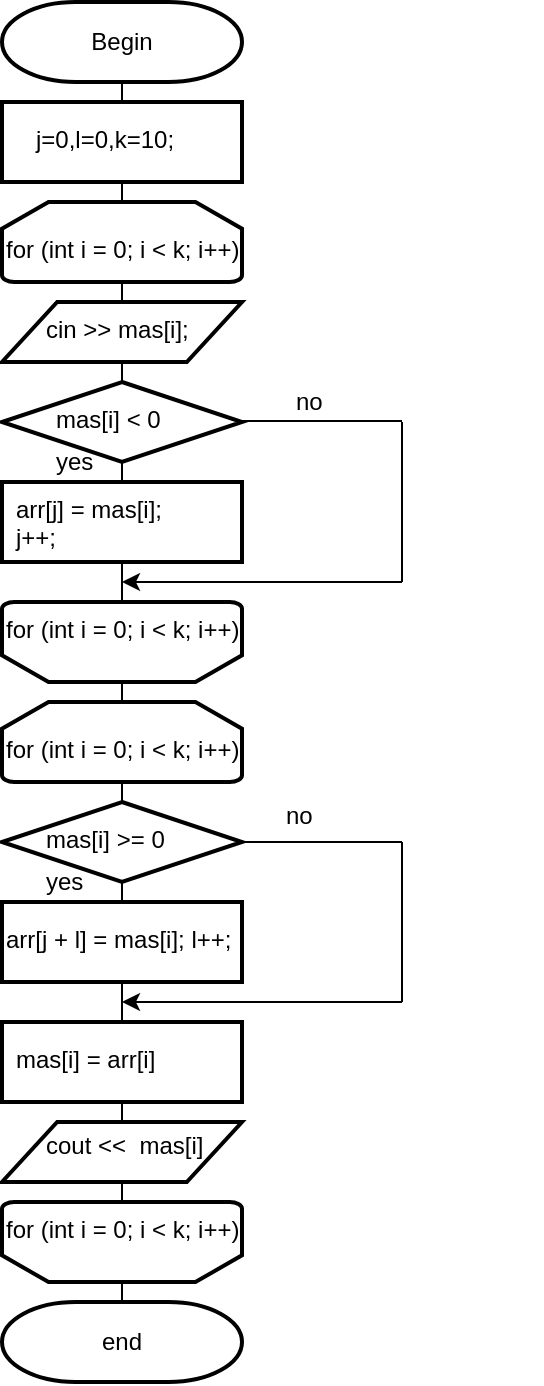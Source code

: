 <mxfile version="12.2.4" type="device" pages="1"><diagram id="SChAO-vwooIZinTrjpEd" name="Страница 1"><mxGraphModel dx="366" dy="420" grid="1" gridSize="10" guides="1" tooltips="1" connect="1" arrows="1" fold="1" page="1" pageScale="1" pageWidth="850" pageHeight="1100" math="0" shadow="0"><root><mxCell id="0"/><mxCell id="1" parent="0"/><mxCell id="vDHesleaiKT7ZS_rYuqi-16" value="" style="endArrow=none;html=1;exitX=0.5;exitY=1;exitDx=0;exitDy=0;exitPerimeter=0;entryX=0.5;entryY=1;entryDx=0;entryDy=0;entryPerimeter=0;" edge="1" parent="1" source="vDHesleaiKT7ZS_rYuqi-5" target="vDHesleaiKT7ZS_rYuqi-11"><mxGeometry width="50" height="50" relative="1" as="geometry"><mxPoint x="50" y="550" as="sourcePoint"/><mxPoint x="100" y="500" as="targetPoint"/></mxGeometry></mxCell><mxCell id="vDHesleaiKT7ZS_rYuqi-5" value="Begin" style="strokeWidth=2;html=1;shape=mxgraph.flowchart.terminator;whiteSpace=wrap;" vertex="1" parent="1"><mxGeometry x="40" y="10" width="120" height="40" as="geometry"/></mxCell><mxCell id="vDHesleaiKT7ZS_rYuqi-6" value="" style="strokeWidth=2;html=1;shape=mxgraph.flowchart.loop_limit;whiteSpace=wrap;" vertex="1" parent="1"><mxGeometry x="40" y="110" width="120" height="40" as="geometry"/></mxCell><mxCell id="vDHesleaiKT7ZS_rYuqi-7" value="" style="strokeWidth=2;html=1;shape=mxgraph.flowchart.loop_limit;whiteSpace=wrap;rotation=180;" vertex="1" parent="1"><mxGeometry x="40" y="310" width="120" height="40" as="geometry"/></mxCell><mxCell id="vDHesleaiKT7ZS_rYuqi-8" value="" style="shape=parallelogram;html=1;strokeWidth=2;perimeter=parallelogramPerimeter;whiteSpace=wrap;rounded=1;arcSize=0;size=0.23;" vertex="1" parent="1"><mxGeometry x="40" y="160" width="120" height="30" as="geometry"/></mxCell><mxCell id="vDHesleaiKT7ZS_rYuqi-9" value="" style="strokeWidth=2;html=1;shape=mxgraph.flowchart.decision;whiteSpace=wrap;" vertex="1" parent="1"><mxGeometry x="40" y="200" width="120" height="40" as="geometry"/></mxCell><mxCell id="vDHesleaiKT7ZS_rYuqi-10" value="" style="rounded=1;whiteSpace=wrap;html=1;absoluteArcSize=1;arcSize=0;strokeWidth=2;" vertex="1" parent="1"><mxGeometry x="40" y="250" width="120" height="40" as="geometry"/></mxCell><mxCell id="vDHesleaiKT7ZS_rYuqi-11" value="" style="strokeWidth=2;html=1;shape=mxgraph.flowchart.loop_limit;whiteSpace=wrap;rotation=180;" vertex="1" parent="1"><mxGeometry x="40" y="610" width="120" height="40" as="geometry"/></mxCell><mxCell id="vDHesleaiKT7ZS_rYuqi-12" value="" style="strokeWidth=2;html=1;shape=mxgraph.flowchart.loop_limit;whiteSpace=wrap;" vertex="1" parent="1"><mxGeometry x="40" y="360" width="120" height="40" as="geometry"/></mxCell><mxCell id="vDHesleaiKT7ZS_rYuqi-13" value="" style="strokeWidth=2;html=1;shape=mxgraph.flowchart.decision;whiteSpace=wrap;" vertex="1" parent="1"><mxGeometry x="40" y="410" width="120" height="40" as="geometry"/></mxCell><mxCell id="vDHesleaiKT7ZS_rYuqi-14" value="" style="rounded=1;whiteSpace=wrap;html=1;absoluteArcSize=1;arcSize=0;strokeWidth=2;" vertex="1" parent="1"><mxGeometry x="40" y="460" width="120" height="40" as="geometry"/></mxCell><mxCell id="vDHesleaiKT7ZS_rYuqi-15" value="" style="shape=parallelogram;html=1;strokeWidth=2;perimeter=parallelogramPerimeter;whiteSpace=wrap;rounded=1;arcSize=0;size=0.23;" vertex="1" parent="1"><mxGeometry x="40" y="570" width="120" height="30" as="geometry"/></mxCell><mxCell id="vDHesleaiKT7ZS_rYuqi-18" value="" style="rounded=1;whiteSpace=wrap;html=1;absoluteArcSize=1;arcSize=0;strokeWidth=2;" vertex="1" parent="1"><mxGeometry x="40" y="520" width="120" height="40" as="geometry"/></mxCell><mxCell id="vDHesleaiKT7ZS_rYuqi-19" value="" style="endArrow=none;html=1;exitX=1;exitY=0.5;exitDx=0;exitDy=0;exitPerimeter=0;" edge="1" parent="1" source="vDHesleaiKT7ZS_rYuqi-13"><mxGeometry width="50" height="50" relative="1" as="geometry"><mxPoint x="160" y="435" as="sourcePoint"/><mxPoint x="240" y="430" as="targetPoint"/></mxGeometry></mxCell><mxCell id="vDHesleaiKT7ZS_rYuqi-20" value="" style="endArrow=none;html=1;" edge="1" parent="1"><mxGeometry width="50" height="50" relative="1" as="geometry"><mxPoint x="240" y="430" as="sourcePoint"/><mxPoint x="240" y="510" as="targetPoint"/></mxGeometry></mxCell><mxCell id="vDHesleaiKT7ZS_rYuqi-22" value="" style="endArrow=classic;html=1;" edge="1" parent="1"><mxGeometry width="50" height="50" relative="1" as="geometry"><mxPoint x="240" y="510" as="sourcePoint"/><mxPoint x="100" y="510" as="targetPoint"/></mxGeometry></mxCell><mxCell id="vDHesleaiKT7ZS_rYuqi-24" value="" style="endArrow=none;html=1;exitX=1;exitY=0.5;exitDx=0;exitDy=0;exitPerimeter=0;" edge="1" parent="1"><mxGeometry width="50" height="50" relative="1" as="geometry"><mxPoint x="160" y="219.5" as="sourcePoint"/><mxPoint x="240" y="219.5" as="targetPoint"/></mxGeometry></mxCell><mxCell id="vDHesleaiKT7ZS_rYuqi-25" value="" style="endArrow=none;html=1;" edge="1" parent="1"><mxGeometry width="50" height="50" relative="1" as="geometry"><mxPoint x="240" y="220" as="sourcePoint"/><mxPoint x="240" y="300" as="targetPoint"/></mxGeometry></mxCell><mxCell id="vDHesleaiKT7ZS_rYuqi-27" value="" style="endArrow=classic;html=1;" edge="1" parent="1"><mxGeometry width="50" height="50" relative="1" as="geometry"><mxPoint x="240" y="300" as="sourcePoint"/><mxPoint x="100" y="300" as="targetPoint"/></mxGeometry></mxCell><mxCell id="vDHesleaiKT7ZS_rYuqi-28" value="end" style="strokeWidth=2;html=1;shape=mxgraph.flowchart.terminator;whiteSpace=wrap;" vertex="1" parent="1"><mxGeometry x="40" y="660" width="120" height="40" as="geometry"/></mxCell><mxCell id="vDHesleaiKT7ZS_rYuqi-29" value="" style="endArrow=none;html=1;entryX=0.5;entryY=0;entryDx=0;entryDy=0;entryPerimeter=0;" edge="1" parent="1" target="vDHesleaiKT7ZS_rYuqi-11"><mxGeometry width="50" height="50" relative="1" as="geometry"><mxPoint x="100" y="660" as="sourcePoint"/><mxPoint x="130" y="710" as="targetPoint"/></mxGeometry></mxCell><mxCell id="vDHesleaiKT7ZS_rYuqi-30" value="" style="rounded=1;whiteSpace=wrap;html=1;absoluteArcSize=1;arcSize=0;strokeWidth=2;" vertex="1" parent="1"><mxGeometry x="40" y="60" width="120" height="40" as="geometry"/></mxCell><mxCell id="vDHesleaiKT7ZS_rYuqi-31" value="j=0,l=0,k=10;" style="text;html=1;" vertex="1" parent="1"><mxGeometry x="55" y="65" width="90" height="30" as="geometry"/></mxCell><mxCell id="vDHesleaiKT7ZS_rYuqi-32" value="for (int i = 0; i &lt; k; i++)" style="text;html=1;" vertex="1" parent="1"><mxGeometry x="40" y="120" width="140" height="30" as="geometry"/></mxCell><mxCell id="vDHesleaiKT7ZS_rYuqi-33" value="cin &amp;gt;&amp;gt; mas[i];" style="text;html=1;" vertex="1" parent="1"><mxGeometry x="60" y="160" width="190" height="30" as="geometry"/></mxCell><mxCell id="vDHesleaiKT7ZS_rYuqi-34" value="mas[i] &lt; 0" style="text;html=1;" vertex="1" parent="1"><mxGeometry x="65" y="205" width="80" height="30" as="geometry"/></mxCell><mxCell id="vDHesleaiKT7ZS_rYuqi-35" value="arr[j] = mas[i];&lt;br&gt;j++;" style="text;html=1;" vertex="1" parent="1"><mxGeometry x="45" y="250" width="100" height="30" as="geometry"/></mxCell><mxCell id="vDHesleaiKT7ZS_rYuqi-36" value="for (int i = 0; i &lt; k; i++)" style="text;html=1;" vertex="1" parent="1"><mxGeometry x="40" y="310" width="140" height="30" as="geometry"/></mxCell><mxCell id="vDHesleaiKT7ZS_rYuqi-37" value="for (int i = 0; i &lt; k; i++)" style="text;html=1;" vertex="1" parent="1"><mxGeometry x="40" y="370" width="140" height="30" as="geometry"/></mxCell><mxCell id="vDHesleaiKT7ZS_rYuqi-38" value="mas[i] &amp;gt;= 0" style="text;html=1;" vertex="1" parent="1"><mxGeometry x="60" y="415" width="90" height="30" as="geometry"/></mxCell><mxCell id="vDHesleaiKT7ZS_rYuqi-39" value="arr[j + l] = mas[i];&#9;&#9;&#9;l++;" style="text;html=1;" vertex="1" parent="1"><mxGeometry x="40" y="465" width="140" height="30" as="geometry"/></mxCell><mxCell id="vDHesleaiKT7ZS_rYuqi-40" value="mas[i] = arr[i]" style="text;html=1;" vertex="1" parent="1"><mxGeometry x="45" y="525" width="100" height="30" as="geometry"/></mxCell><mxCell id="vDHesleaiKT7ZS_rYuqi-41" value="cout &amp;lt;&amp;lt;&amp;nbsp; mas[i]&amp;nbsp;" style="text;html=1;" vertex="1" parent="1"><mxGeometry x="60" y="567.5" width="250" height="30" as="geometry"/></mxCell><mxCell id="vDHesleaiKT7ZS_rYuqi-42" value="for (int i = 0; i &lt; k; i++)" style="text;html=1;" vertex="1" parent="1"><mxGeometry x="40" y="610" width="140" height="30" as="geometry"/></mxCell><mxCell id="vDHesleaiKT7ZS_rYuqi-43" value="no" style="text;html=1;resizable=0;points=[];autosize=1;align=left;verticalAlign=top;spacingTop=-4;" vertex="1" parent="1"><mxGeometry x="185" y="200" width="30" height="20" as="geometry"/></mxCell><mxCell id="vDHesleaiKT7ZS_rYuqi-44" value="no" style="text;html=1;resizable=0;points=[];autosize=1;align=left;verticalAlign=top;spacingTop=-4;" vertex="1" parent="1"><mxGeometry x="180" y="407" width="30" height="20" as="geometry"/></mxCell><mxCell id="vDHesleaiKT7ZS_rYuqi-45" value="yes" style="text;html=1;resizable=0;points=[];autosize=1;align=left;verticalAlign=top;spacingTop=-4;" vertex="1" parent="1"><mxGeometry x="60" y="440" width="30" height="20" as="geometry"/></mxCell><mxCell id="vDHesleaiKT7ZS_rYuqi-46" value="yes" style="text;html=1;resizable=0;points=[];autosize=1;align=left;verticalAlign=top;spacingTop=-4;" vertex="1" parent="1"><mxGeometry x="65" y="230" width="30" height="20" as="geometry"/></mxCell></root></mxGraphModel></diagram></mxfile>